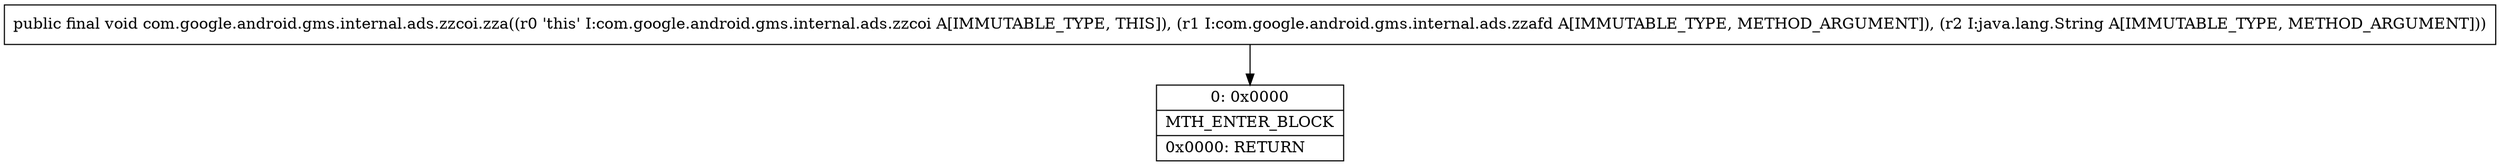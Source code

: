 digraph "CFG forcom.google.android.gms.internal.ads.zzcoi.zza(Lcom\/google\/android\/gms\/internal\/ads\/zzafd;Ljava\/lang\/String;)V" {
Node_0 [shape=record,label="{0\:\ 0x0000|MTH_ENTER_BLOCK\l|0x0000: RETURN   \l}"];
MethodNode[shape=record,label="{public final void com.google.android.gms.internal.ads.zzcoi.zza((r0 'this' I:com.google.android.gms.internal.ads.zzcoi A[IMMUTABLE_TYPE, THIS]), (r1 I:com.google.android.gms.internal.ads.zzafd A[IMMUTABLE_TYPE, METHOD_ARGUMENT]), (r2 I:java.lang.String A[IMMUTABLE_TYPE, METHOD_ARGUMENT])) }"];
MethodNode -> Node_0;
}


